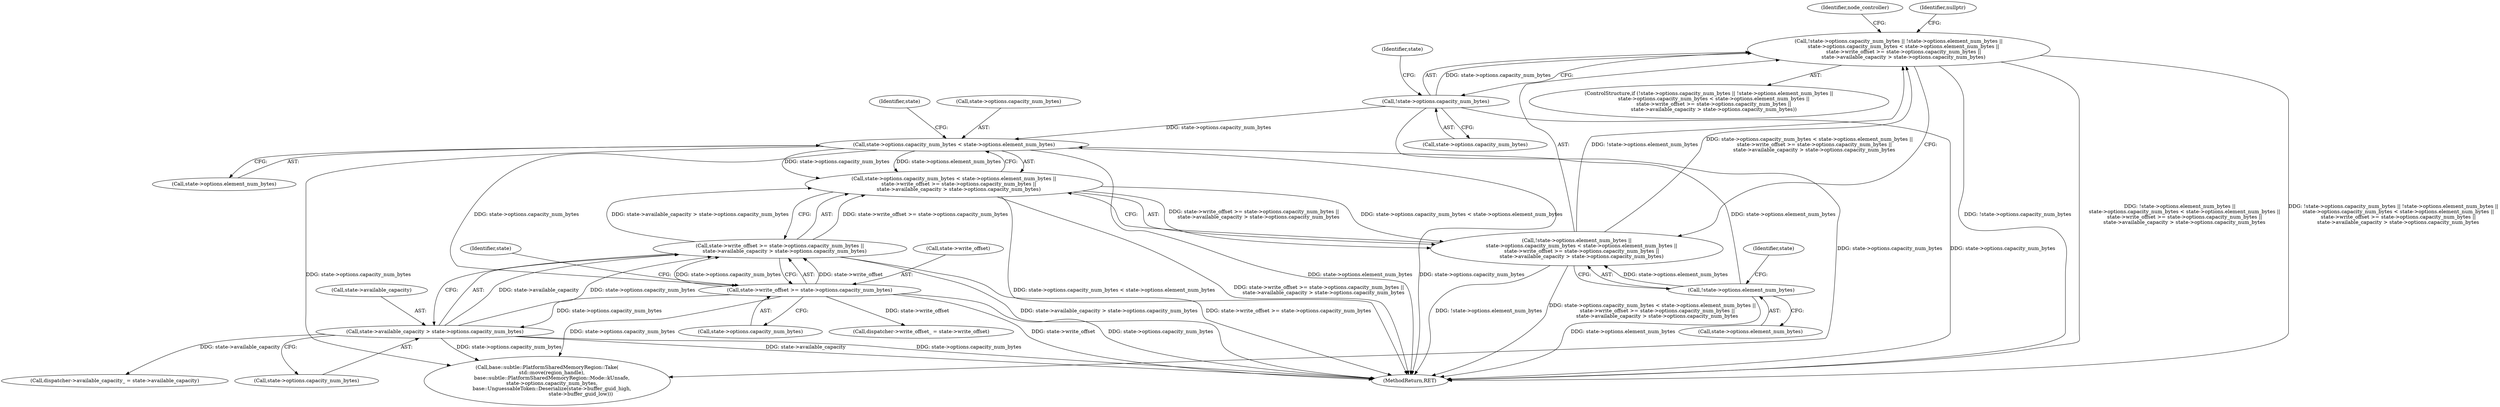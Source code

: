 digraph "0_Chrome_66e24a8793615bd9d5c238b1745b093090e1f72d_0@API" {
"1000131" [label="(Call,!state->options.capacity_num_bytes || !state->options.element_num_bytes ||\n      state->options.capacity_num_bytes < state->options.element_num_bytes ||\n      state->write_offset >= state->options.capacity_num_bytes ||\n      state->available_capacity > state->options.capacity_num_bytes)"];
"1000132" [label="(Call,!state->options.capacity_num_bytes)"];
"1000138" [label="(Call,!state->options.element_num_bytes ||\n      state->options.capacity_num_bytes < state->options.element_num_bytes ||\n      state->write_offset >= state->options.capacity_num_bytes ||\n      state->available_capacity > state->options.capacity_num_bytes)"];
"1000139" [label="(Call,!state->options.element_num_bytes)"];
"1000145" [label="(Call,state->options.capacity_num_bytes < state->options.element_num_bytes ||\n      state->write_offset >= state->options.capacity_num_bytes ||\n      state->available_capacity > state->options.capacity_num_bytes)"];
"1000146" [label="(Call,state->options.capacity_num_bytes < state->options.element_num_bytes)"];
"1000157" [label="(Call,state->write_offset >= state->options.capacity_num_bytes ||\n      state->available_capacity > state->options.capacity_num_bytes)"];
"1000158" [label="(Call,state->write_offset >= state->options.capacity_num_bytes)"];
"1000167" [label="(Call,state->available_capacity > state->options.capacity_num_bytes)"];
"1000142" [label="(Identifier,state)"];
"1000253" [label="(Call,dispatcher->available_capacity_ = state->available_capacity)"];
"1000130" [label="(ControlStructure,if (!state->options.capacity_num_bytes || !state->options.element_num_bytes ||\n      state->options.capacity_num_bytes < state->options.element_num_bytes ||\n      state->write_offset >= state->options.capacity_num_bytes ||\n      state->available_capacity > state->options.capacity_num_bytes))"];
"1000139" [label="(Call,!state->options.element_num_bytes)"];
"1000149" [label="(Identifier,state)"];
"1000246" [label="(Call,dispatcher->write_offset_ = state->write_offset)"];
"1000158" [label="(Call,state->write_offset >= state->options.capacity_num_bytes)"];
"1000207" [label="(Call,base::subtle::PlatformSharedMemoryRegion::Take(\n      std::move(region_handle),\n      base::subtle::PlatformSharedMemoryRegion::Mode::kUnsafe,\n      state->options.capacity_num_bytes,\n      base::UnguessableToken::Deserialize(state->buffer_guid_high,\n                                          state->buffer_guid_low)))"];
"1000169" [label="(Identifier,state)"];
"1000160" [label="(Identifier,state)"];
"1000159" [label="(Call,state->write_offset)"];
"1000162" [label="(Call,state->options.capacity_num_bytes)"];
"1000132" [label="(Call,!state->options.capacity_num_bytes)"];
"1000288" [label="(MethodReturn,RET)"];
"1000167" [label="(Call,state->available_capacity > state->options.capacity_num_bytes)"];
"1000157" [label="(Call,state->write_offset >= state->options.capacity_num_bytes ||\n      state->available_capacity > state->options.capacity_num_bytes)"];
"1000171" [label="(Call,state->options.capacity_num_bytes)"];
"1000147" [label="(Call,state->options.capacity_num_bytes)"];
"1000181" [label="(Identifier,node_controller)"];
"1000168" [label="(Call,state->available_capacity)"];
"1000133" [label="(Call,state->options.capacity_num_bytes)"];
"1000178" [label="(Identifier,nullptr)"];
"1000152" [label="(Call,state->options.element_num_bytes)"];
"1000138" [label="(Call,!state->options.element_num_bytes ||\n      state->options.capacity_num_bytes < state->options.element_num_bytes ||\n      state->write_offset >= state->options.capacity_num_bytes ||\n      state->available_capacity > state->options.capacity_num_bytes)"];
"1000131" [label="(Call,!state->options.capacity_num_bytes || !state->options.element_num_bytes ||\n      state->options.capacity_num_bytes < state->options.element_num_bytes ||\n      state->write_offset >= state->options.capacity_num_bytes ||\n      state->available_capacity > state->options.capacity_num_bytes)"];
"1000146" [label="(Call,state->options.capacity_num_bytes < state->options.element_num_bytes)"];
"1000140" [label="(Call,state->options.element_num_bytes)"];
"1000145" [label="(Call,state->options.capacity_num_bytes < state->options.element_num_bytes ||\n      state->write_offset >= state->options.capacity_num_bytes ||\n      state->available_capacity > state->options.capacity_num_bytes)"];
"1000131" -> "1000130"  [label="AST: "];
"1000131" -> "1000132"  [label="CFG: "];
"1000131" -> "1000138"  [label="CFG: "];
"1000132" -> "1000131"  [label="AST: "];
"1000138" -> "1000131"  [label="AST: "];
"1000178" -> "1000131"  [label="CFG: "];
"1000181" -> "1000131"  [label="CFG: "];
"1000131" -> "1000288"  [label="DDG: !state->options.capacity_num_bytes"];
"1000131" -> "1000288"  [label="DDG: !state->options.element_num_bytes ||\n      state->options.capacity_num_bytes < state->options.element_num_bytes ||\n      state->write_offset >= state->options.capacity_num_bytes ||\n      state->available_capacity > state->options.capacity_num_bytes"];
"1000131" -> "1000288"  [label="DDG: !state->options.capacity_num_bytes || !state->options.element_num_bytes ||\n      state->options.capacity_num_bytes < state->options.element_num_bytes ||\n      state->write_offset >= state->options.capacity_num_bytes ||\n      state->available_capacity > state->options.capacity_num_bytes"];
"1000132" -> "1000131"  [label="DDG: state->options.capacity_num_bytes"];
"1000138" -> "1000131"  [label="DDG: !state->options.element_num_bytes"];
"1000138" -> "1000131"  [label="DDG: state->options.capacity_num_bytes < state->options.element_num_bytes ||\n      state->write_offset >= state->options.capacity_num_bytes ||\n      state->available_capacity > state->options.capacity_num_bytes"];
"1000132" -> "1000133"  [label="CFG: "];
"1000133" -> "1000132"  [label="AST: "];
"1000142" -> "1000132"  [label="CFG: "];
"1000132" -> "1000288"  [label="DDG: state->options.capacity_num_bytes"];
"1000132" -> "1000146"  [label="DDG: state->options.capacity_num_bytes"];
"1000132" -> "1000207"  [label="DDG: state->options.capacity_num_bytes"];
"1000138" -> "1000139"  [label="CFG: "];
"1000138" -> "1000145"  [label="CFG: "];
"1000139" -> "1000138"  [label="AST: "];
"1000145" -> "1000138"  [label="AST: "];
"1000138" -> "1000288"  [label="DDG: !state->options.element_num_bytes"];
"1000138" -> "1000288"  [label="DDG: state->options.capacity_num_bytes < state->options.element_num_bytes ||\n      state->write_offset >= state->options.capacity_num_bytes ||\n      state->available_capacity > state->options.capacity_num_bytes"];
"1000139" -> "1000138"  [label="DDG: state->options.element_num_bytes"];
"1000145" -> "1000138"  [label="DDG: state->options.capacity_num_bytes < state->options.element_num_bytes"];
"1000145" -> "1000138"  [label="DDG: state->write_offset >= state->options.capacity_num_bytes ||\n      state->available_capacity > state->options.capacity_num_bytes"];
"1000139" -> "1000140"  [label="CFG: "];
"1000140" -> "1000139"  [label="AST: "];
"1000149" -> "1000139"  [label="CFG: "];
"1000139" -> "1000288"  [label="DDG: state->options.element_num_bytes"];
"1000139" -> "1000146"  [label="DDG: state->options.element_num_bytes"];
"1000145" -> "1000146"  [label="CFG: "];
"1000145" -> "1000157"  [label="CFG: "];
"1000146" -> "1000145"  [label="AST: "];
"1000157" -> "1000145"  [label="AST: "];
"1000145" -> "1000288"  [label="DDG: state->write_offset >= state->options.capacity_num_bytes ||\n      state->available_capacity > state->options.capacity_num_bytes"];
"1000145" -> "1000288"  [label="DDG: state->options.capacity_num_bytes < state->options.element_num_bytes"];
"1000146" -> "1000145"  [label="DDG: state->options.capacity_num_bytes"];
"1000146" -> "1000145"  [label="DDG: state->options.element_num_bytes"];
"1000157" -> "1000145"  [label="DDG: state->write_offset >= state->options.capacity_num_bytes"];
"1000157" -> "1000145"  [label="DDG: state->available_capacity > state->options.capacity_num_bytes"];
"1000146" -> "1000152"  [label="CFG: "];
"1000147" -> "1000146"  [label="AST: "];
"1000152" -> "1000146"  [label="AST: "];
"1000160" -> "1000146"  [label="CFG: "];
"1000146" -> "1000288"  [label="DDG: state->options.element_num_bytes"];
"1000146" -> "1000288"  [label="DDG: state->options.capacity_num_bytes"];
"1000146" -> "1000158"  [label="DDG: state->options.capacity_num_bytes"];
"1000146" -> "1000207"  [label="DDG: state->options.capacity_num_bytes"];
"1000157" -> "1000158"  [label="CFG: "];
"1000157" -> "1000167"  [label="CFG: "];
"1000158" -> "1000157"  [label="AST: "];
"1000167" -> "1000157"  [label="AST: "];
"1000157" -> "1000288"  [label="DDG: state->available_capacity > state->options.capacity_num_bytes"];
"1000157" -> "1000288"  [label="DDG: state->write_offset >= state->options.capacity_num_bytes"];
"1000158" -> "1000157"  [label="DDG: state->write_offset"];
"1000158" -> "1000157"  [label="DDG: state->options.capacity_num_bytes"];
"1000167" -> "1000157"  [label="DDG: state->available_capacity"];
"1000167" -> "1000157"  [label="DDG: state->options.capacity_num_bytes"];
"1000158" -> "1000162"  [label="CFG: "];
"1000159" -> "1000158"  [label="AST: "];
"1000162" -> "1000158"  [label="AST: "];
"1000169" -> "1000158"  [label="CFG: "];
"1000158" -> "1000288"  [label="DDG: state->write_offset"];
"1000158" -> "1000288"  [label="DDG: state->options.capacity_num_bytes"];
"1000158" -> "1000167"  [label="DDG: state->options.capacity_num_bytes"];
"1000158" -> "1000207"  [label="DDG: state->options.capacity_num_bytes"];
"1000158" -> "1000246"  [label="DDG: state->write_offset"];
"1000167" -> "1000171"  [label="CFG: "];
"1000168" -> "1000167"  [label="AST: "];
"1000171" -> "1000167"  [label="AST: "];
"1000167" -> "1000288"  [label="DDG: state->available_capacity"];
"1000167" -> "1000288"  [label="DDG: state->options.capacity_num_bytes"];
"1000167" -> "1000207"  [label="DDG: state->options.capacity_num_bytes"];
"1000167" -> "1000253"  [label="DDG: state->available_capacity"];
}
